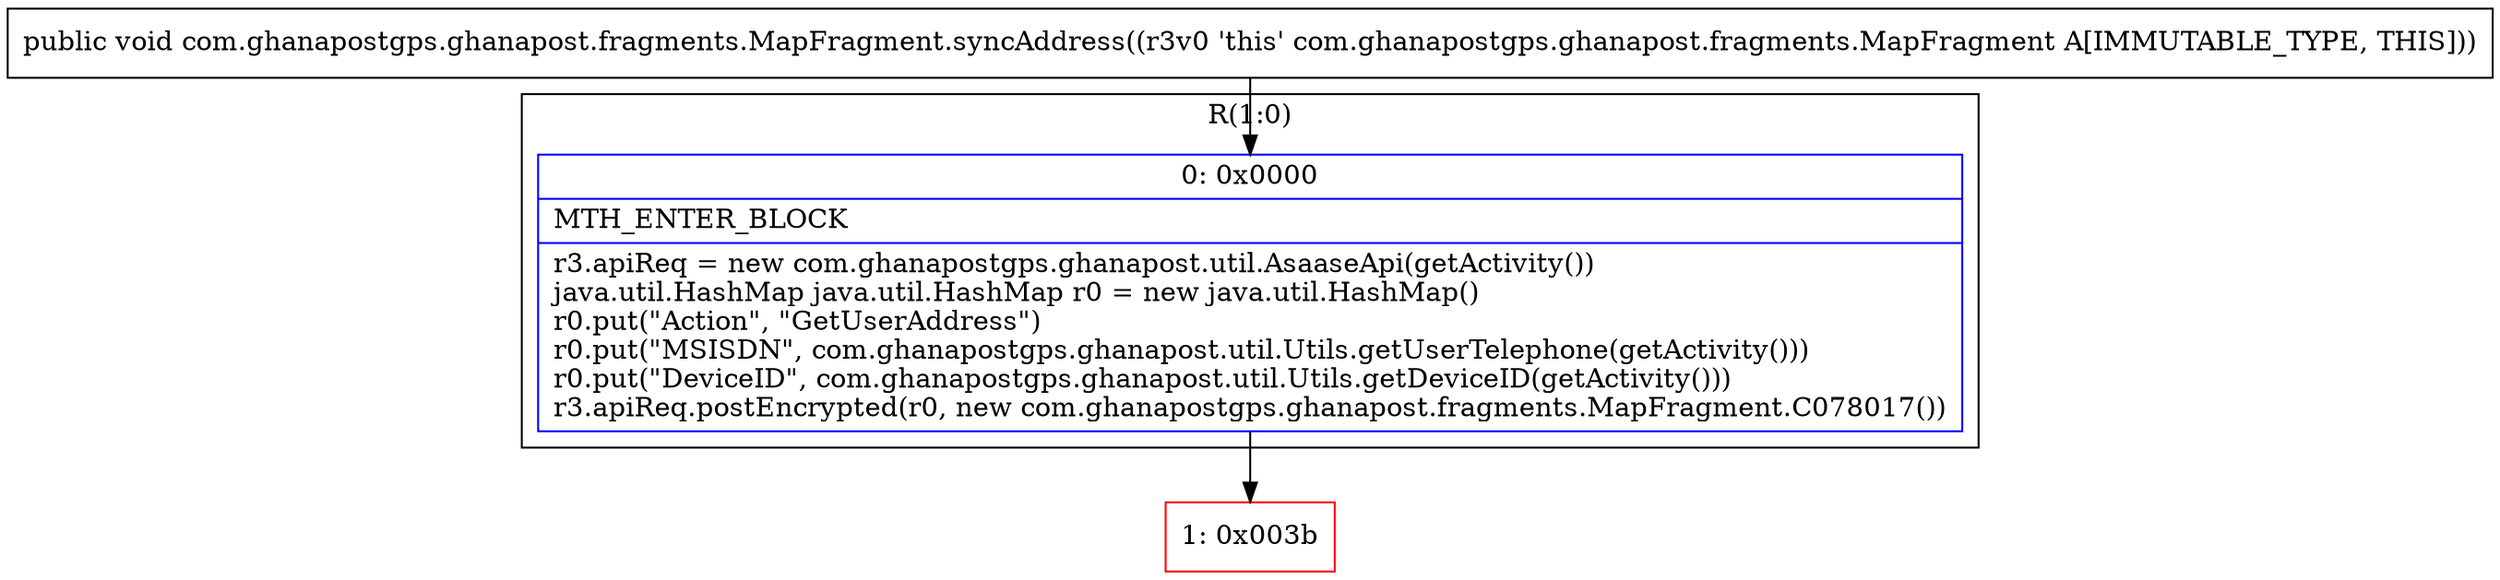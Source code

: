 digraph "CFG forcom.ghanapostgps.ghanapost.fragments.MapFragment.syncAddress()V" {
subgraph cluster_Region_2000890214 {
label = "R(1:0)";
node [shape=record,color=blue];
Node_0 [shape=record,label="{0\:\ 0x0000|MTH_ENTER_BLOCK\l|r3.apiReq = new com.ghanapostgps.ghanapost.util.AsaaseApi(getActivity())\ljava.util.HashMap java.util.HashMap r0 = new java.util.HashMap()\lr0.put(\"Action\", \"GetUserAddress\")\lr0.put(\"MSISDN\", com.ghanapostgps.ghanapost.util.Utils.getUserTelephone(getActivity()))\lr0.put(\"DeviceID\", com.ghanapostgps.ghanapost.util.Utils.getDeviceID(getActivity()))\lr3.apiReq.postEncrypted(r0, new com.ghanapostgps.ghanapost.fragments.MapFragment.C078017())\l}"];
}
Node_1 [shape=record,color=red,label="{1\:\ 0x003b}"];
MethodNode[shape=record,label="{public void com.ghanapostgps.ghanapost.fragments.MapFragment.syncAddress((r3v0 'this' com.ghanapostgps.ghanapost.fragments.MapFragment A[IMMUTABLE_TYPE, THIS])) }"];
MethodNode -> Node_0;
Node_0 -> Node_1;
}

